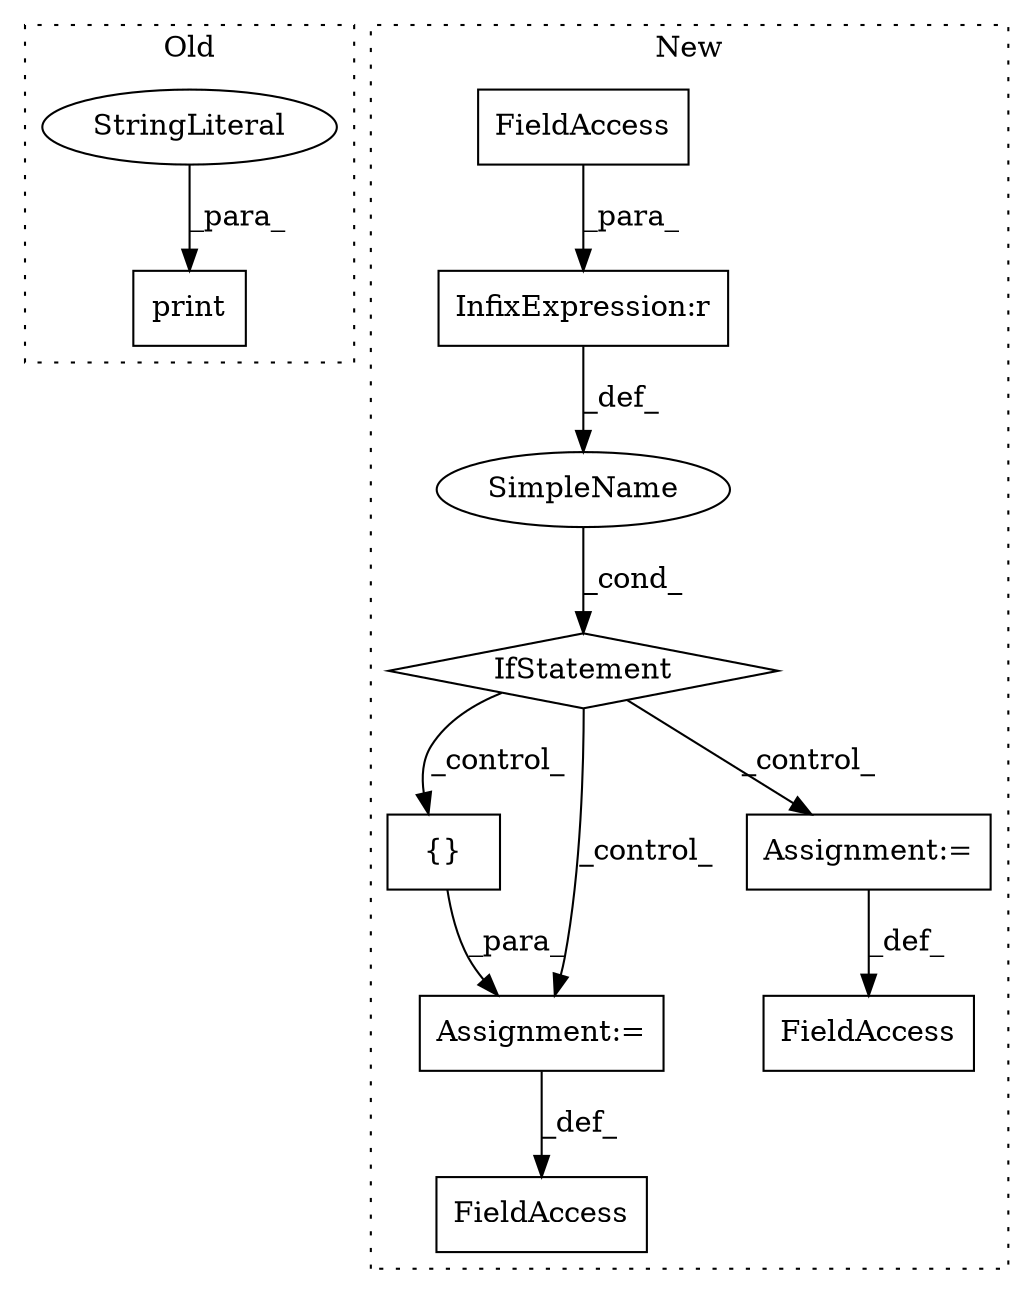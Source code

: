 digraph G {
subgraph cluster0 {
1 [label="print" a="32" s="920,953" l="6,1" shape="box"];
4 [label="StringLiteral" a="45" s="926" l="27" shape="ellipse"];
label = "Old";
style="dotted";
}
subgraph cluster1 {
2 [label="{}" a="4" s="4584,4628" l="1,1" shape="box"];
3 [label="Assignment:=" a="7" s="4557" l="1" shape="box"];
5 [label="FieldAccess" a="22" s="4554" l="3" shape="box"];
6 [label="IfStatement" a="25" s="3810,3836" l="4,2" shape="diamond"];
7 [label="SimpleName" a="42" s="" l="" shape="ellipse"];
8 [label="Assignment:=" a="7" s="4919" l="1" shape="box"];
9 [label="FieldAccess" a="22" s="4913" l="6" shape="box"];
10 [label="InfixExpression:r" a="27" s="3822" l="4" shape="box"];
11 [label="FieldAccess" a="22" s="3814" l="8" shape="box"];
label = "New";
style="dotted";
}
2 -> 3 [label="_para_"];
3 -> 5 [label="_def_"];
4 -> 1 [label="_para_"];
6 -> 8 [label="_control_"];
6 -> 2 [label="_control_"];
6 -> 3 [label="_control_"];
7 -> 6 [label="_cond_"];
8 -> 9 [label="_def_"];
10 -> 7 [label="_def_"];
11 -> 10 [label="_para_"];
}